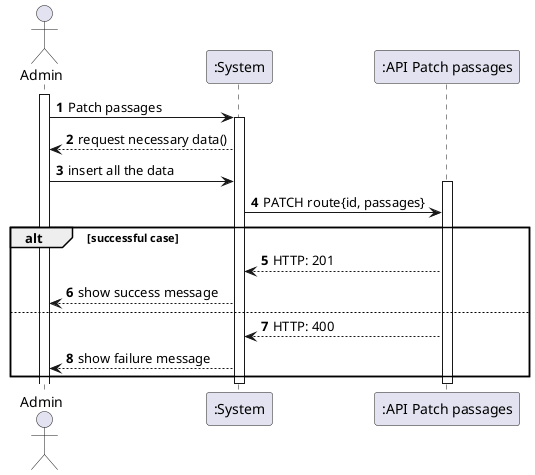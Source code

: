 @startuml
autonumber
'hide footbox
actor "Admin" as admin

participant ":System" as sys
participant ":API Patch passages" as floor

activate admin

admin -> sys: Patch passages
activate sys

sys --> admin: request necessary data()
admin -> sys : insert all the data
activate floor
sys -> floor: PATCH route{id, passages}

alt successful case
    floor --> sys: HTTP: 201
    sys --> admin: show success message
else
    floor --> sys: HTTP: 400
    sys --> admin: show failure message
end
deactivate floor
deactivate sys
@enduml